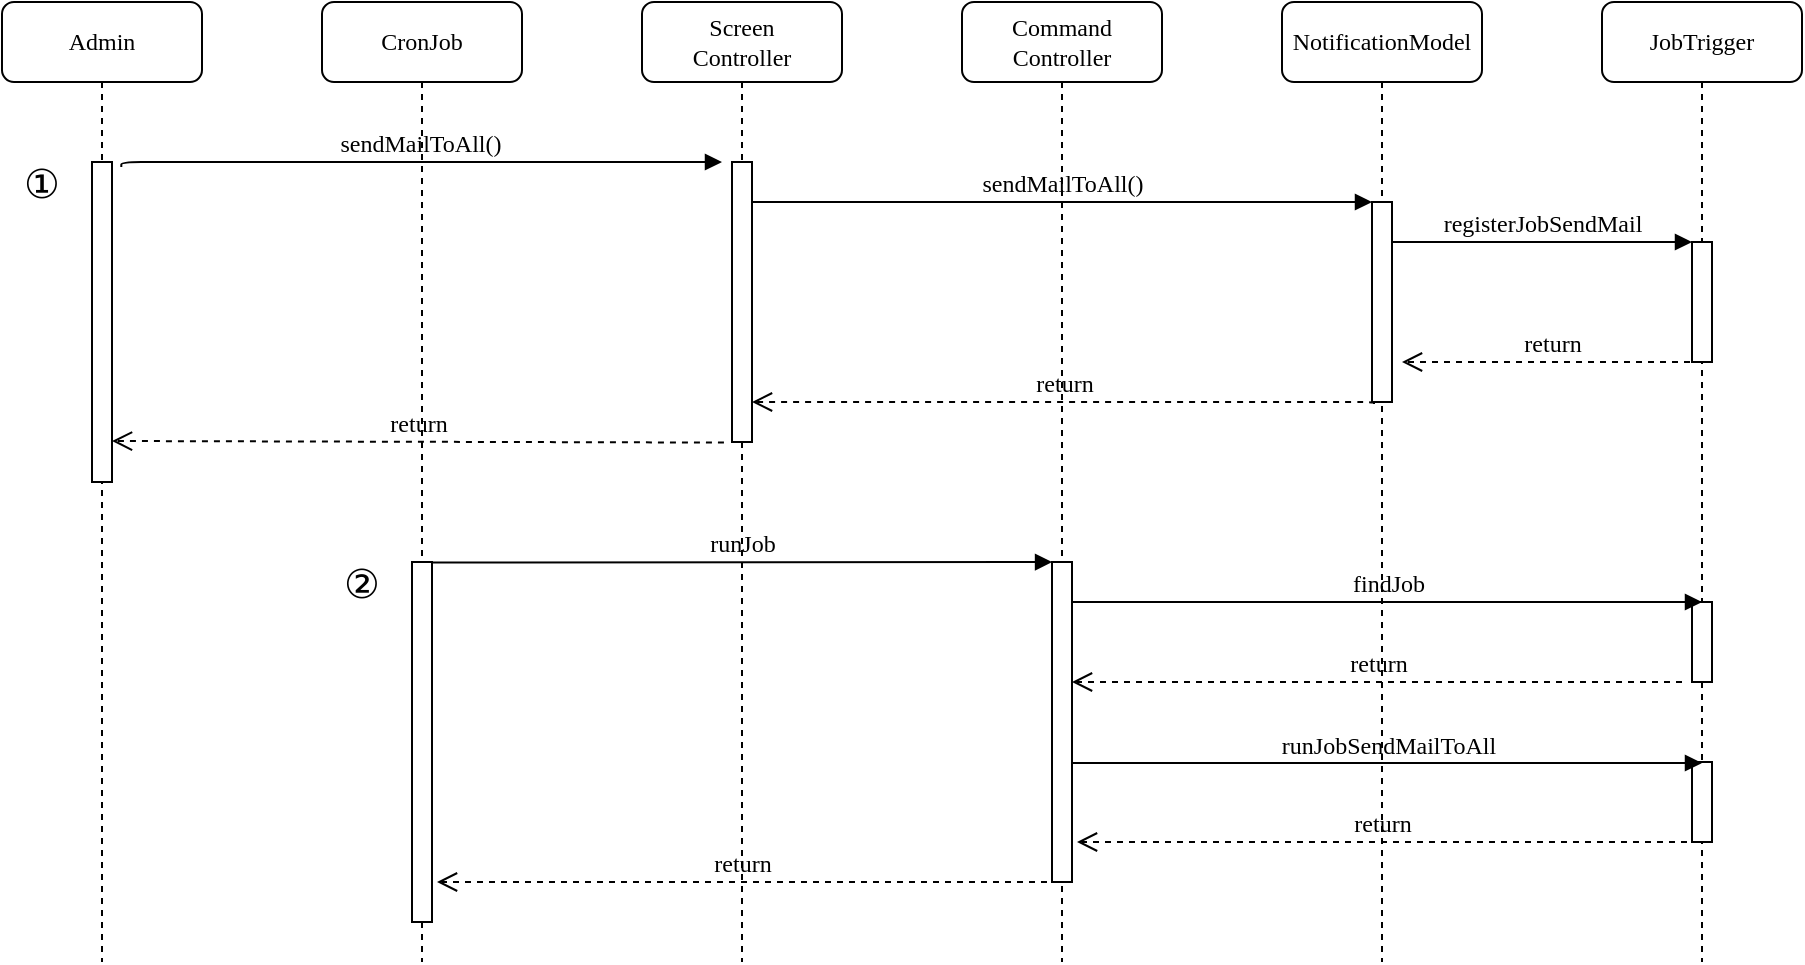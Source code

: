 <mxfile version="12.3.2" type="device" pages="1"><diagram name="SendMailToAll" id="13e1069c-82ec-6db2-03f1-153e76fe0fe0"><mxGraphModel dx="749" dy="556" grid="1" gridSize="10" guides="1" tooltips="1" connect="1" arrows="1" fold="1" page="1" pageScale="1" pageWidth="1100" pageHeight="850" background="#ffffff" math="0" shadow="0"><root><mxCell id="0"/><mxCell id="1" parent="0"/><mxCell id="7baba1c4bc27f4b0-2" value="NotificationModel" style="shape=umlLifeline;perimeter=lifelinePerimeter;whiteSpace=wrap;html=1;container=1;collapsible=0;recursiveResize=0;outlineConnect=0;rounded=1;shadow=0;comic=0;labelBackgroundColor=none;strokeWidth=1;fontFamily=Verdana;fontSize=12;align=center;" parent="1" vertex="1"><mxGeometry x="680" y="80" width="100" height="480" as="geometry"/></mxCell><mxCell id="7baba1c4bc27f4b0-10" value="" style="html=1;points=[];perimeter=orthogonalPerimeter;rounded=0;shadow=0;comic=0;labelBackgroundColor=none;strokeWidth=1;fontFamily=Verdana;fontSize=12;align=center;" parent="7baba1c4bc27f4b0-2" vertex="1"><mxGeometry x="45" y="100" width="10" height="100" as="geometry"/></mxCell><mxCell id="7baba1c4bc27f4b0-3" value="JobTrigger" style="shape=umlLifeline;perimeter=lifelinePerimeter;whiteSpace=wrap;html=1;container=1;collapsible=0;recursiveResize=0;outlineConnect=0;rounded=1;shadow=0;comic=0;labelBackgroundColor=none;strokeWidth=1;fontFamily=Verdana;fontSize=12;align=center;" parent="1" vertex="1"><mxGeometry x="840" y="80" width="100" height="480" as="geometry"/></mxCell><mxCell id="7baba1c4bc27f4b0-13" value="" style="html=1;points=[];perimeter=orthogonalPerimeter;rounded=0;shadow=0;comic=0;labelBackgroundColor=none;strokeWidth=1;fontFamily=Verdana;fontSize=12;align=center;" parent="7baba1c4bc27f4b0-3" vertex="1"><mxGeometry x="45" y="120" width="10" height="60" as="geometry"/></mxCell><mxCell id="XlwI9uUvN8_QDlbVKBXW-17" value="" style="html=1;points=[];perimeter=orthogonalPerimeter;rounded=0;shadow=0;comic=0;labelBackgroundColor=none;strokeWidth=1;fontFamily=Verdana;fontSize=12;align=center;" vertex="1" parent="7baba1c4bc27f4b0-3"><mxGeometry x="45" y="300" width="10" height="40" as="geometry"/></mxCell><mxCell id="ubHbD65XSY4QTNfNUzJq-1" value="" style="html=1;points=[];perimeter=orthogonalPerimeter;rounded=0;shadow=0;comic=0;labelBackgroundColor=none;strokeWidth=1;fontFamily=Verdana;fontSize=12;align=center;" vertex="1" parent="7baba1c4bc27f4b0-3"><mxGeometry x="45" y="380" width="10" height="40" as="geometry"/></mxCell><mxCell id="7baba1c4bc27f4b0-7" value="Admin" style="shape=umlLifeline;perimeter=lifelinePerimeter;whiteSpace=wrap;html=1;container=1;collapsible=0;recursiveResize=0;outlineConnect=0;rounded=1;shadow=0;comic=0;labelBackgroundColor=none;strokeWidth=1;fontFamily=Verdana;fontSize=12;align=center;" parent="1" vertex="1"><mxGeometry x="40" y="80" width="100" height="480" as="geometry"/></mxCell><mxCell id="XlwI9uUvN8_QDlbVKBXW-5" value="" style="html=1;points=[];perimeter=orthogonalPerimeter;rounded=0;shadow=0;comic=0;labelBackgroundColor=none;strokeWidth=1;fontFamily=Verdana;fontSize=12;align=center;" vertex="1" parent="7baba1c4bc27f4b0-7"><mxGeometry x="45" y="80" width="10" height="160" as="geometry"/></mxCell><mxCell id="7baba1c4bc27f4b0-8" value="Screen&lt;br&gt;Controller" style="shape=umlLifeline;perimeter=lifelinePerimeter;whiteSpace=wrap;html=1;container=1;collapsible=0;recursiveResize=0;outlineConnect=0;rounded=1;shadow=0;comic=0;labelBackgroundColor=none;strokeWidth=1;fontFamily=Verdana;fontSize=12;align=center;" parent="1" vertex="1"><mxGeometry x="360" y="80" width="100" height="480" as="geometry"/></mxCell><mxCell id="7baba1c4bc27f4b0-9" value="" style="html=1;points=[];perimeter=orthogonalPerimeter;rounded=0;shadow=0;comic=0;labelBackgroundColor=none;strokeWidth=1;fontFamily=Verdana;fontSize=12;align=center;" parent="7baba1c4bc27f4b0-8" vertex="1"><mxGeometry x="45" y="80" width="10" height="140" as="geometry"/></mxCell><mxCell id="7baba1c4bc27f4b0-11" value="sendMailToAll()" style="html=1;verticalAlign=bottom;endArrow=block;entryX=0;entryY=0;labelBackgroundColor=none;fontFamily=Verdana;fontSize=12;edgeStyle=elbowEdgeStyle;elbow=vertical;" parent="1" source="7baba1c4bc27f4b0-9" target="7baba1c4bc27f4b0-10" edge="1"><mxGeometry relative="1" as="geometry"><mxPoint x="460" y="190" as="sourcePoint"/></mxGeometry></mxCell><mxCell id="7baba1c4bc27f4b0-14" value="registerJobSendMail" style="html=1;verticalAlign=bottom;endArrow=block;entryX=0;entryY=0;labelBackgroundColor=none;fontFamily=Verdana;fontSize=12;edgeStyle=elbowEdgeStyle;elbow=vertical;" parent="1" source="7baba1c4bc27f4b0-10" target="7baba1c4bc27f4b0-13" edge="1"><mxGeometry relative="1" as="geometry"><mxPoint x="810" y="200" as="sourcePoint"/></mxGeometry></mxCell><mxCell id="XlwI9uUvN8_QDlbVKBXW-2" value="return" style="html=1;verticalAlign=bottom;endArrow=open;dashed=1;endSize=8;labelBackgroundColor=none;fontFamily=Verdana;fontSize=12;edgeStyle=elbowEdgeStyle;elbow=vertical;exitX=0.5;exitY=1;exitDx=0;exitDy=0;exitPerimeter=0;entryX=1.5;entryY=0.8;entryDx=0;entryDy=0;entryPerimeter=0;" edge="1" parent="1" source="7baba1c4bc27f4b0-13" target="7baba1c4bc27f4b0-10"><mxGeometry relative="1" as="geometry"><mxPoint x="745" y="260" as="targetPoint"/><Array as="points"><mxPoint x="820" y="260"/><mxPoint x="850" y="260"/></Array><mxPoint x="875" y="260" as="sourcePoint"/></mxGeometry></mxCell><mxCell id="XlwI9uUvN8_QDlbVKBXW-3" value="return" style="html=1;verticalAlign=bottom;endArrow=open;dashed=1;endSize=8;labelBackgroundColor=none;fontFamily=Verdana;fontSize=12;edgeStyle=elbowEdgeStyle;elbow=vertical;exitX=0.1;exitY=1.01;exitDx=0;exitDy=0;exitPerimeter=0;" edge="1" parent="1" source="7baba1c4bc27f4b0-10" target="7baba1c4bc27f4b0-9"><mxGeometry relative="1" as="geometry"><mxPoint x="430" y="277" as="targetPoint"/><Array as="points"><mxPoint x="475" y="280"/><mxPoint x="505" y="280"/></Array><mxPoint x="510" y="280" as="sourcePoint"/></mxGeometry></mxCell><mxCell id="XlwI9uUvN8_QDlbVKBXW-6" value="sendMailToAll()" style="html=1;verticalAlign=bottom;endArrow=block;labelBackgroundColor=none;fontFamily=Verdana;fontSize=12;edgeStyle=elbowEdgeStyle;elbow=vertical;exitX=1.465;exitY=0.016;exitDx=0;exitDy=0;exitPerimeter=0;" edge="1" parent="1" source="XlwI9uUvN8_QDlbVKBXW-5"><mxGeometry relative="1" as="geometry"><mxPoint x="259.5" y="160.235" as="sourcePoint"/><mxPoint x="400" y="160" as="targetPoint"/><Array as="points"><mxPoint x="330" y="160"/></Array></mxGeometry></mxCell><mxCell id="XlwI9uUvN8_QDlbVKBXW-8" value="CronJob" style="shape=umlLifeline;perimeter=lifelinePerimeter;whiteSpace=wrap;html=1;container=1;collapsible=0;recursiveResize=0;outlineConnect=0;rounded=1;shadow=0;comic=0;labelBackgroundColor=none;strokeWidth=1;fontFamily=Verdana;fontSize=12;align=center;" vertex="1" parent="1"><mxGeometry x="200" y="80" width="100" height="480" as="geometry"/></mxCell><mxCell id="XlwI9uUvN8_QDlbVKBXW-13" value="" style="html=1;points=[];perimeter=orthogonalPerimeter;rounded=0;shadow=0;comic=0;labelBackgroundColor=none;strokeWidth=1;fontFamily=Verdana;fontSize=12;align=center;" vertex="1" parent="XlwI9uUvN8_QDlbVKBXW-8"><mxGeometry x="45" y="280" width="10" height="180" as="geometry"/></mxCell><mxCell id="XlwI9uUvN8_QDlbVKBXW-7" value="return" style="html=1;verticalAlign=bottom;endArrow=open;dashed=1;endSize=8;labelBackgroundColor=none;fontFamily=Verdana;fontSize=12;edgeStyle=elbowEdgeStyle;elbow=vertical;exitX=-0.403;exitY=1.002;exitDx=0;exitDy=0;exitPerimeter=0;" edge="1" parent="1" source="7baba1c4bc27f4b0-9" target="XlwI9uUvN8_QDlbVKBXW-5"><mxGeometry relative="1" as="geometry"><mxPoint x="160" y="300" as="targetPoint"/><Array as="points"><mxPoint x="330" y="299.5"/><mxPoint x="360" y="299.5"/></Array><mxPoint x="380.529" y="300.912" as="sourcePoint"/></mxGeometry></mxCell><mxCell id="XlwI9uUvN8_QDlbVKBXW-11" value="Command&lt;br&gt;Controller" style="shape=umlLifeline;perimeter=lifelinePerimeter;whiteSpace=wrap;html=1;container=1;collapsible=0;recursiveResize=0;outlineConnect=0;rounded=1;shadow=0;comic=0;labelBackgroundColor=none;strokeWidth=1;fontFamily=Verdana;fontSize=12;align=center;" vertex="1" parent="1"><mxGeometry x="520" y="80" width="100" height="480" as="geometry"/></mxCell><mxCell id="XlwI9uUvN8_QDlbVKBXW-12" value="" style="html=1;points=[];perimeter=orthogonalPerimeter;rounded=0;shadow=0;comic=0;labelBackgroundColor=none;strokeWidth=1;fontFamily=Verdana;fontSize=12;align=center;" vertex="1" parent="XlwI9uUvN8_QDlbVKBXW-11"><mxGeometry x="45" y="280" width="10" height="160" as="geometry"/></mxCell><mxCell id="XlwI9uUvN8_QDlbVKBXW-14" value="runJob" style="html=1;verticalAlign=bottom;endArrow=block;entryX=0;entryY=0;labelBackgroundColor=none;fontFamily=Verdana;fontSize=12;edgeStyle=elbowEdgeStyle;elbow=vertical;" edge="1" parent="1"><mxGeometry relative="1" as="geometry"><mxPoint x="254.5" y="360.235" as="sourcePoint"/><mxPoint x="565.029" y="360.235" as="targetPoint"/></mxGeometry></mxCell><mxCell id="XlwI9uUvN8_QDlbVKBXW-18" value="findJob" style="html=1;verticalAlign=bottom;endArrow=block;labelBackgroundColor=none;fontFamily=Verdana;fontSize=12;edgeStyle=elbowEdgeStyle;elbow=vertical;entryX=0.5;entryY=0;entryDx=0;entryDy=0;entryPerimeter=0;" edge="1" parent="1" target="XlwI9uUvN8_QDlbVKBXW-17"><mxGeometry relative="1" as="geometry"><mxPoint x="575" y="380" as="sourcePoint"/><mxPoint x="850" y="380" as="targetPoint"/></mxGeometry></mxCell><mxCell id="XlwI9uUvN8_QDlbVKBXW-21" value="return" style="html=1;verticalAlign=bottom;endArrow=open;dashed=1;endSize=8;labelBackgroundColor=none;fontFamily=Verdana;fontSize=12;edgeStyle=elbowEdgeStyle;elbow=vertical;exitX=0.5;exitY=1;exitDx=0;exitDy=0;exitPerimeter=0;" edge="1" parent="1" target="XlwI9uUvN8_QDlbVKBXW-12"><mxGeometry relative="1" as="geometry"><mxPoint x="730" y="420" as="targetPoint"/><Array as="points"><mxPoint x="810" y="420"/><mxPoint x="840" y="420"/></Array><mxPoint x="880" y="420" as="sourcePoint"/></mxGeometry></mxCell><mxCell id="ubHbD65XSY4QTNfNUzJq-2" value="runJobSendMailToAll" style="html=1;verticalAlign=bottom;endArrow=block;labelBackgroundColor=none;fontFamily=Verdana;fontSize=12;edgeStyle=elbowEdgeStyle;elbow=vertical;entryX=0.5;entryY=0;entryDx=0;entryDy=0;entryPerimeter=0;" edge="1" parent="1"><mxGeometry relative="1" as="geometry"><mxPoint x="575" y="460.5" as="sourcePoint"/><mxPoint x="890" y="460.167" as="targetPoint"/></mxGeometry></mxCell><mxCell id="ubHbD65XSY4QTNfNUzJq-3" value="return" style="html=1;verticalAlign=bottom;endArrow=open;dashed=1;endSize=8;labelBackgroundColor=none;fontFamily=Verdana;fontSize=12;edgeStyle=elbowEdgeStyle;elbow=vertical;exitX=0.5;exitY=1;exitDx=0;exitDy=0;exitPerimeter=0;" edge="1" parent="1"><mxGeometry relative="1" as="geometry"><mxPoint x="577.5" y="500" as="targetPoint"/><Array as="points"><mxPoint x="812.5" y="500"/><mxPoint x="842.5" y="500"/></Array><mxPoint x="882.5" y="500" as="sourcePoint"/></mxGeometry></mxCell><mxCell id="ubHbD65XSY4QTNfNUzJq-4" value="return" style="html=1;verticalAlign=bottom;endArrow=open;dashed=1;endSize=8;labelBackgroundColor=none;fontFamily=Verdana;fontSize=12;edgeStyle=elbowEdgeStyle;elbow=vertical;exitX=0.5;exitY=1;exitDx=0;exitDy=0;exitPerimeter=0;" edge="1" parent="1"><mxGeometry relative="1" as="geometry"><mxPoint x="257.5" y="520" as="targetPoint"/><Array as="points"><mxPoint x="492.5" y="520"/><mxPoint x="522.5" y="520"/></Array><mxPoint x="562.5" y="520" as="sourcePoint"/></mxGeometry></mxCell><mxCell id="AYNRLscT6dv0bKgdh6pz-1" value="①" style="text;html=1;strokeColor=none;fillColor=none;align=center;verticalAlign=middle;whiteSpace=wrap;rounded=0;fontSize=20;" vertex="1" parent="1"><mxGeometry x="40" y="160" width="40" height="20" as="geometry"/></mxCell><mxCell id="AYNRLscT6dv0bKgdh6pz-2" value="②" style="text;html=1;strokeColor=none;fillColor=none;align=center;verticalAlign=middle;whiteSpace=wrap;rounded=0;fontSize=20;" vertex="1" parent="1"><mxGeometry x="200" y="360" width="40" height="20" as="geometry"/></mxCell></root></mxGraphModel></diagram></mxfile>